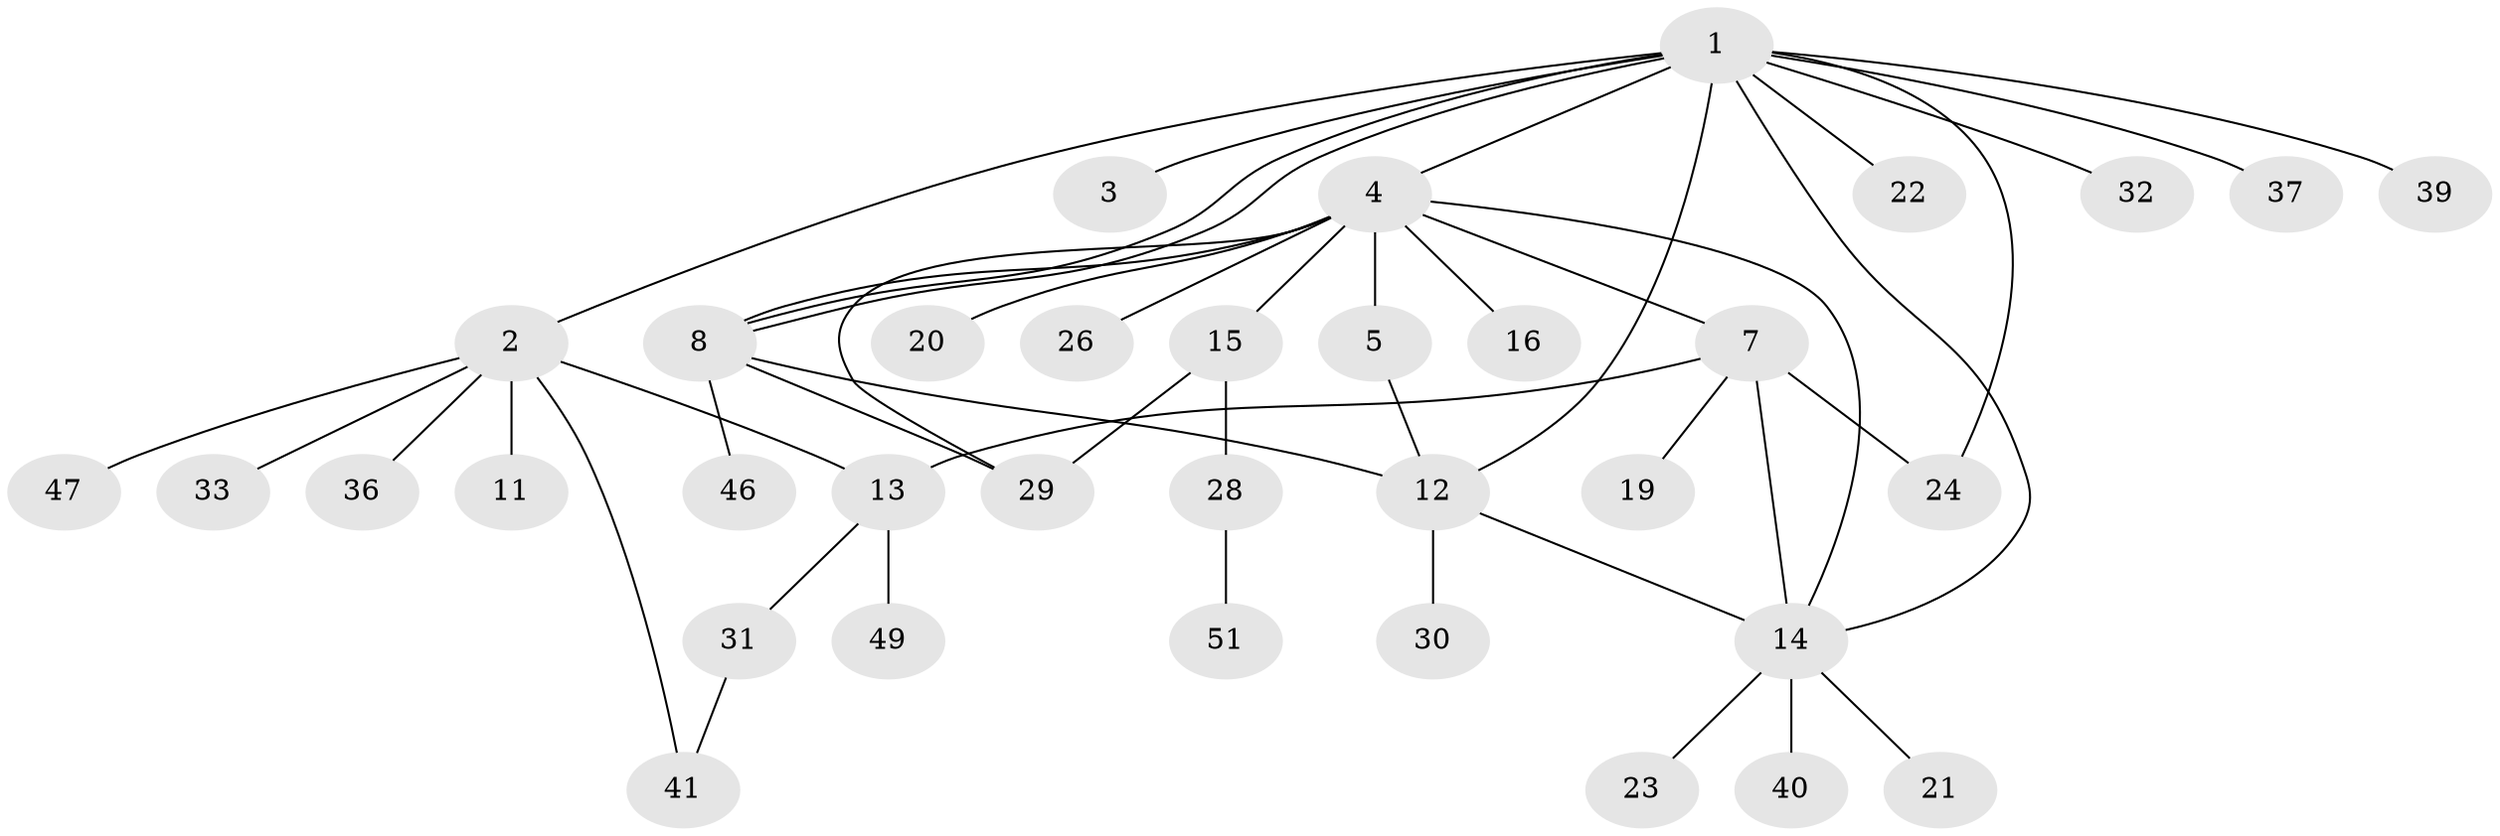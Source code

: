 // original degree distribution, {10: 0.0196078431372549, 6: 0.09803921568627451, 2: 0.21568627450980393, 8: 0.0196078431372549, 3: 0.09803921568627451, 1: 0.47058823529411764, 5: 0.0196078431372549, 4: 0.058823529411764705}
// Generated by graph-tools (version 1.1) at 2025/41/03/06/25 10:41:48]
// undirected, 35 vertices, 46 edges
graph export_dot {
graph [start="1"]
  node [color=gray90,style=filled];
  1 [super="+17"];
  2 [super="+6"];
  3 [super="+27"];
  4 [super="+9"];
  5 [super="+10"];
  7 [super="+34"];
  8 [super="+45"];
  11;
  12 [super="+18"];
  13;
  14 [super="+50"];
  15 [super="+25"];
  16;
  19 [super="+38"];
  20;
  21;
  22;
  23;
  24;
  26;
  28 [super="+43"];
  29 [super="+48"];
  30;
  31 [super="+35"];
  32 [super="+44"];
  33;
  36 [super="+42"];
  37;
  39;
  40;
  41;
  46;
  47;
  49;
  51;
  1 -- 2;
  1 -- 3;
  1 -- 4;
  1 -- 8;
  1 -- 8;
  1 -- 22;
  1 -- 24;
  1 -- 37;
  1 -- 32;
  1 -- 12;
  1 -- 39;
  1 -- 14;
  2 -- 13;
  2 -- 33;
  2 -- 36;
  2 -- 41;
  2 -- 11;
  2 -- 47;
  4 -- 5;
  4 -- 7;
  4 -- 8;
  4 -- 20;
  4 -- 26;
  4 -- 16;
  4 -- 29;
  4 -- 14;
  4 -- 15;
  5 -- 12;
  7 -- 13;
  7 -- 14;
  7 -- 19;
  7 -- 24;
  8 -- 46;
  8 -- 12;
  8 -- 29;
  12 -- 30;
  12 -- 14;
  13 -- 31;
  13 -- 49;
  14 -- 21;
  14 -- 23;
  14 -- 40;
  15 -- 28;
  15 -- 29;
  28 -- 51;
  31 -- 41;
}
